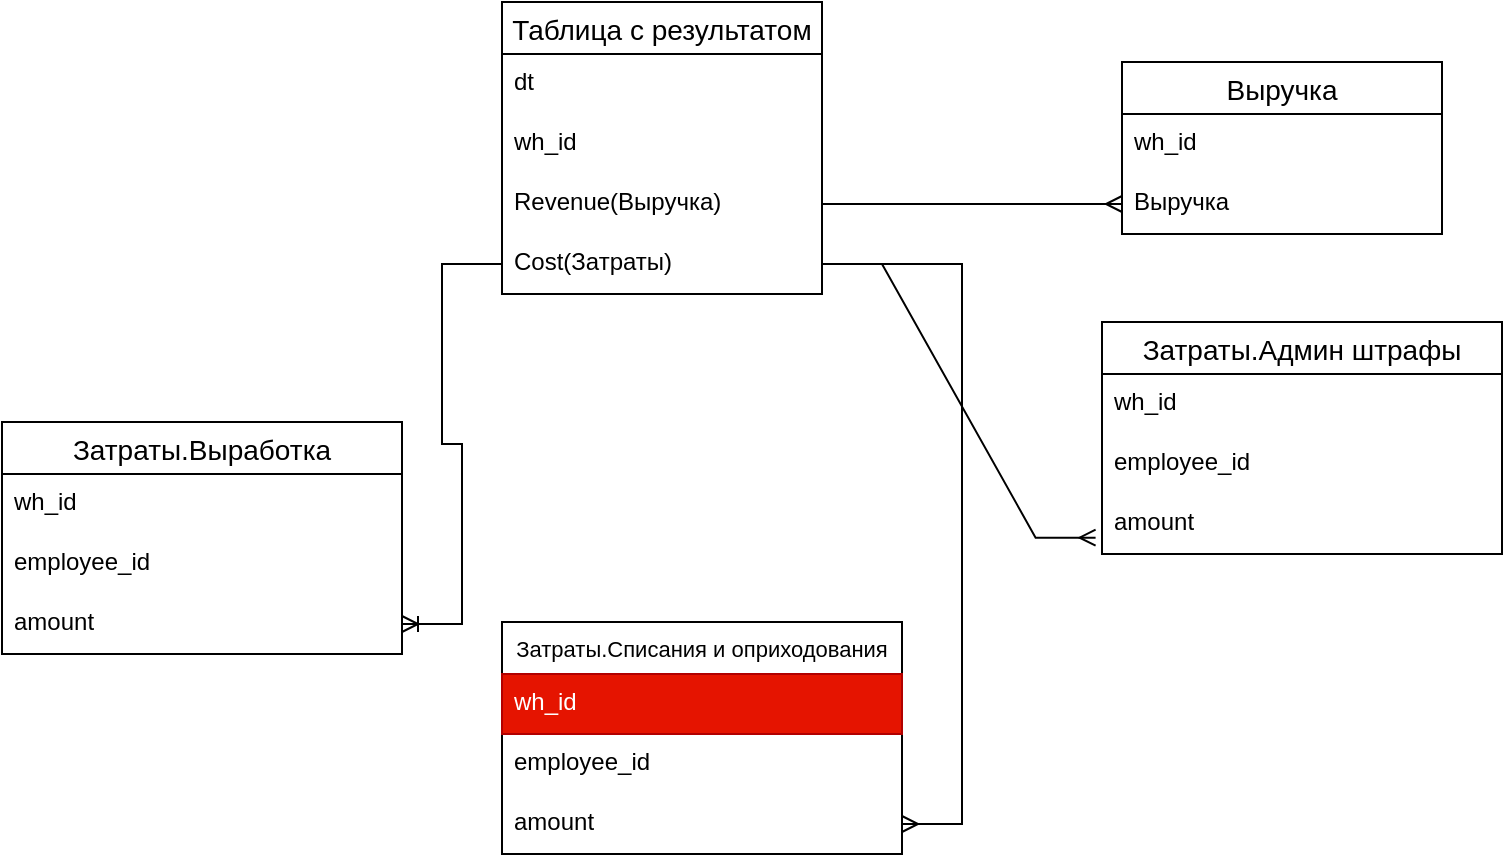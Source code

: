 <mxfile version="24.5.1" type="github">
  <diagram name="Page-1" id="e56a1550-8fbb-45ad-956c-1786394a9013">
    <mxGraphModel dx="802" dy="460" grid="1" gridSize="10" guides="1" tooltips="1" connect="1" arrows="1" fold="1" page="1" pageScale="1" pageWidth="1100" pageHeight="850" background="none" math="0" shadow="0">
      <root>
        <mxCell id="0" />
        <mxCell id="1" parent="0" />
        <mxCell id="5e7JrkWrHbsxP8Q_pqoO-5" value="Таблица с результатом" style="swimlane;fontStyle=0;childLayout=stackLayout;horizontal=1;startSize=26;horizontalStack=0;resizeParent=1;resizeParentMax=0;resizeLast=0;collapsible=1;marginBottom=0;align=center;fontSize=14;" vertex="1" parent="1">
          <mxGeometry x="290" y="30" width="160" height="146" as="geometry" />
        </mxCell>
        <mxCell id="5e7JrkWrHbsxP8Q_pqoO-6" value="dt" style="text;strokeColor=none;fillColor=none;spacingLeft=4;spacingRight=4;overflow=hidden;rotatable=0;points=[[0,0.5],[1,0.5]];portConstraint=eastwest;fontSize=12;whiteSpace=wrap;html=1;" vertex="1" parent="5e7JrkWrHbsxP8Q_pqoO-5">
          <mxGeometry y="26" width="160" height="30" as="geometry" />
        </mxCell>
        <mxCell id="5e7JrkWrHbsxP8Q_pqoO-7" value="wh_id" style="text;strokeColor=none;fillColor=none;spacingLeft=4;spacingRight=4;overflow=hidden;rotatable=0;points=[[0,0.5],[1,0.5]];portConstraint=eastwest;fontSize=12;whiteSpace=wrap;html=1;" vertex="1" parent="5e7JrkWrHbsxP8Q_pqoO-5">
          <mxGeometry y="56" width="160" height="30" as="geometry" />
        </mxCell>
        <mxCell id="5e7JrkWrHbsxP8Q_pqoO-8" value="Revenue(Выручка)&lt;div&gt;&lt;br&gt;&lt;/div&gt;" style="text;strokeColor=none;fillColor=none;spacingLeft=4;spacingRight=4;overflow=hidden;rotatable=0;points=[[0,0.5],[1,0.5]];portConstraint=eastwest;fontSize=12;whiteSpace=wrap;html=1;" vertex="1" parent="5e7JrkWrHbsxP8Q_pqoO-5">
          <mxGeometry y="86" width="160" height="30" as="geometry" />
        </mxCell>
        <mxCell id="5e7JrkWrHbsxP8Q_pqoO-9" value="Cost(Затраты)" style="text;strokeColor=none;fillColor=none;spacingLeft=4;spacingRight=4;overflow=hidden;rotatable=0;points=[[0,0.5],[1,0.5]];portConstraint=eastwest;fontSize=12;whiteSpace=wrap;html=1;" vertex="1" parent="5e7JrkWrHbsxP8Q_pqoO-5">
          <mxGeometry y="116" width="160" height="30" as="geometry" />
        </mxCell>
        <mxCell id="5e7JrkWrHbsxP8Q_pqoO-10" value="Затраты.Выработка" style="swimlane;fontStyle=0;childLayout=stackLayout;horizontal=1;startSize=26;horizontalStack=0;resizeParent=1;resizeParentMax=0;resizeLast=0;collapsible=1;marginBottom=0;align=center;fontSize=14;" vertex="1" parent="1">
          <mxGeometry x="40" y="240" width="200" height="116" as="geometry" />
        </mxCell>
        <mxCell id="5e7JrkWrHbsxP8Q_pqoO-11" value="wh_id" style="text;strokeColor=none;fillColor=none;spacingLeft=4;spacingRight=4;overflow=hidden;rotatable=0;points=[[0,0.5],[1,0.5]];portConstraint=eastwest;fontSize=12;whiteSpace=wrap;html=1;" vertex="1" parent="5e7JrkWrHbsxP8Q_pqoO-10">
          <mxGeometry y="26" width="200" height="30" as="geometry" />
        </mxCell>
        <mxCell id="5e7JrkWrHbsxP8Q_pqoO-12" value="employee_id" style="text;strokeColor=none;fillColor=none;spacingLeft=4;spacingRight=4;overflow=hidden;rotatable=0;points=[[0,0.5],[1,0.5]];portConstraint=eastwest;fontSize=12;whiteSpace=wrap;html=1;" vertex="1" parent="5e7JrkWrHbsxP8Q_pqoO-10">
          <mxGeometry y="56" width="200" height="30" as="geometry" />
        </mxCell>
        <mxCell id="5e7JrkWrHbsxP8Q_pqoO-13" value="amount" style="text;strokeColor=none;fillColor=none;spacingLeft=4;spacingRight=4;overflow=hidden;rotatable=0;points=[[0,0.5],[1,0.5]];portConstraint=eastwest;fontSize=12;whiteSpace=wrap;html=1;" vertex="1" parent="5e7JrkWrHbsxP8Q_pqoO-10">
          <mxGeometry y="86" width="200" height="30" as="geometry" />
        </mxCell>
        <mxCell id="5e7JrkWrHbsxP8Q_pqoO-14" value="Затраты.Списания и оприходования" style="swimlane;fontStyle=0;childLayout=stackLayout;horizontal=1;startSize=26;horizontalStack=0;resizeParent=1;resizeParentMax=0;resizeLast=0;collapsible=1;marginBottom=0;align=center;fontSize=11;" vertex="1" parent="1">
          <mxGeometry x="290" y="340" width="200" height="116" as="geometry" />
        </mxCell>
        <mxCell id="5e7JrkWrHbsxP8Q_pqoO-15" value="wh_id" style="text;strokeColor=#B20000;fillColor=#e51400;spacingLeft=4;spacingRight=4;overflow=hidden;rotatable=0;points=[[0,0.5],[1,0.5]];portConstraint=eastwest;fontSize=12;whiteSpace=wrap;html=1;fontColor=#ffffff;" vertex="1" parent="5e7JrkWrHbsxP8Q_pqoO-14">
          <mxGeometry y="26" width="200" height="30" as="geometry" />
        </mxCell>
        <mxCell id="5e7JrkWrHbsxP8Q_pqoO-16" value="employee_id" style="text;strokeColor=none;fillColor=none;spacingLeft=4;spacingRight=4;overflow=hidden;rotatable=0;points=[[0,0.5],[1,0.5]];portConstraint=eastwest;fontSize=12;whiteSpace=wrap;html=1;" vertex="1" parent="5e7JrkWrHbsxP8Q_pqoO-14">
          <mxGeometry y="56" width="200" height="30" as="geometry" />
        </mxCell>
        <mxCell id="5e7JrkWrHbsxP8Q_pqoO-17" value="amount" style="text;strokeColor=none;fillColor=none;spacingLeft=4;spacingRight=4;overflow=hidden;rotatable=0;points=[[0,0.5],[1,0.5]];portConstraint=eastwest;fontSize=12;whiteSpace=wrap;html=1;" vertex="1" parent="5e7JrkWrHbsxP8Q_pqoO-14">
          <mxGeometry y="86" width="200" height="30" as="geometry" />
        </mxCell>
        <mxCell id="5e7JrkWrHbsxP8Q_pqoO-18" value="Затраты.Админ штрафы" style="swimlane;fontStyle=0;childLayout=stackLayout;horizontal=1;startSize=26;horizontalStack=0;resizeParent=1;resizeParentMax=0;resizeLast=0;collapsible=1;marginBottom=0;align=center;fontSize=14;" vertex="1" parent="1">
          <mxGeometry x="590" y="190" width="200" height="116" as="geometry" />
        </mxCell>
        <mxCell id="5e7JrkWrHbsxP8Q_pqoO-19" value="wh_id" style="text;strokeColor=none;fillColor=none;spacingLeft=4;spacingRight=4;overflow=hidden;rotatable=0;points=[[0,0.5],[1,0.5]];portConstraint=eastwest;fontSize=12;whiteSpace=wrap;html=1;" vertex="1" parent="5e7JrkWrHbsxP8Q_pqoO-18">
          <mxGeometry y="26" width="200" height="30" as="geometry" />
        </mxCell>
        <mxCell id="5e7JrkWrHbsxP8Q_pqoO-20" value="employee_id" style="text;strokeColor=none;fillColor=none;spacingLeft=4;spacingRight=4;overflow=hidden;rotatable=0;points=[[0,0.5],[1,0.5]];portConstraint=eastwest;fontSize=12;whiteSpace=wrap;html=1;" vertex="1" parent="5e7JrkWrHbsxP8Q_pqoO-18">
          <mxGeometry y="56" width="200" height="30" as="geometry" />
        </mxCell>
        <mxCell id="5e7JrkWrHbsxP8Q_pqoO-21" value="amount" style="text;strokeColor=none;fillColor=none;spacingLeft=4;spacingRight=4;overflow=hidden;rotatable=0;points=[[0,0.5],[1,0.5]];portConstraint=eastwest;fontSize=12;whiteSpace=wrap;html=1;" vertex="1" parent="5e7JrkWrHbsxP8Q_pqoO-18">
          <mxGeometry y="86" width="200" height="30" as="geometry" />
        </mxCell>
        <mxCell id="5e7JrkWrHbsxP8Q_pqoO-27" value="" style="edgeStyle=entityRelationEdgeStyle;fontSize=12;html=1;endArrow=ERoneToMany;rounded=0;exitX=0;exitY=0.5;exitDx=0;exitDy=0;" edge="1" parent="1" source="5e7JrkWrHbsxP8Q_pqoO-9" target="5e7JrkWrHbsxP8Q_pqoO-13">
          <mxGeometry width="100" height="100" relative="1" as="geometry">
            <mxPoint x="210" y="200" as="sourcePoint" />
            <mxPoint x="220" y="110" as="targetPoint" />
            <Array as="points">
              <mxPoint x="270" y="210" />
              <mxPoint x="260" y="300" />
            </Array>
          </mxGeometry>
        </mxCell>
        <mxCell id="5e7JrkWrHbsxP8Q_pqoO-28" value="" style="edgeStyle=entityRelationEdgeStyle;fontSize=12;html=1;endArrow=ERmany;rounded=0;exitX=1;exitY=0.5;exitDx=0;exitDy=0;" edge="1" parent="1" source="5e7JrkWrHbsxP8Q_pqoO-9" target="5e7JrkWrHbsxP8Q_pqoO-17">
          <mxGeometry width="100" height="100" relative="1" as="geometry">
            <mxPoint x="300" y="490" as="sourcePoint" />
            <mxPoint x="400" y="390" as="targetPoint" />
            <Array as="points">
              <mxPoint x="490" y="250" />
              <mxPoint x="490" y="300" />
            </Array>
          </mxGeometry>
        </mxCell>
        <mxCell id="5e7JrkWrHbsxP8Q_pqoO-29" value="" style="edgeStyle=entityRelationEdgeStyle;fontSize=12;html=1;endArrow=ERmany;rounded=0;entryX=-0.016;entryY=0.728;entryDx=0;entryDy=0;entryPerimeter=0;" edge="1" parent="1" source="5e7JrkWrHbsxP8Q_pqoO-9" target="5e7JrkWrHbsxP8Q_pqoO-21">
          <mxGeometry width="100" height="100" relative="1" as="geometry">
            <mxPoint x="480" y="190" as="sourcePoint" />
            <mxPoint x="770" y="80" as="targetPoint" />
          </mxGeometry>
        </mxCell>
        <mxCell id="5e7JrkWrHbsxP8Q_pqoO-30" value="Выручка" style="swimlane;fontStyle=0;childLayout=stackLayout;horizontal=1;startSize=26;horizontalStack=0;resizeParent=1;resizeParentMax=0;resizeLast=0;collapsible=1;marginBottom=0;align=center;fontSize=14;" vertex="1" parent="1">
          <mxGeometry x="600" y="60" width="160" height="86" as="geometry" />
        </mxCell>
        <mxCell id="5e7JrkWrHbsxP8Q_pqoO-31" value="wh_id" style="text;strokeColor=none;fillColor=none;spacingLeft=4;spacingRight=4;overflow=hidden;rotatable=0;points=[[0,0.5],[1,0.5]];portConstraint=eastwest;fontSize=12;whiteSpace=wrap;html=1;" vertex="1" parent="5e7JrkWrHbsxP8Q_pqoO-30">
          <mxGeometry y="26" width="160" height="30" as="geometry" />
        </mxCell>
        <mxCell id="5e7JrkWrHbsxP8Q_pqoO-33" value="Выручка" style="text;strokeColor=none;fillColor=none;spacingLeft=4;spacingRight=4;overflow=hidden;rotatable=0;points=[[0,0.5],[1,0.5]];portConstraint=eastwest;fontSize=12;whiteSpace=wrap;html=1;" vertex="1" parent="5e7JrkWrHbsxP8Q_pqoO-30">
          <mxGeometry y="56" width="160" height="30" as="geometry" />
        </mxCell>
        <mxCell id="5e7JrkWrHbsxP8Q_pqoO-34" value="" style="edgeStyle=entityRelationEdgeStyle;fontSize=12;html=1;endArrow=ERmany;rounded=0;exitX=1;exitY=0.5;exitDx=0;exitDy=0;" edge="1" parent="1" source="5e7JrkWrHbsxP8Q_pqoO-8" target="5e7JrkWrHbsxP8Q_pqoO-33">
          <mxGeometry width="100" height="100" relative="1" as="geometry">
            <mxPoint x="530" y="120" as="sourcePoint" />
            <mxPoint x="540" y="160" as="targetPoint" />
          </mxGeometry>
        </mxCell>
      </root>
    </mxGraphModel>
  </diagram>
</mxfile>

